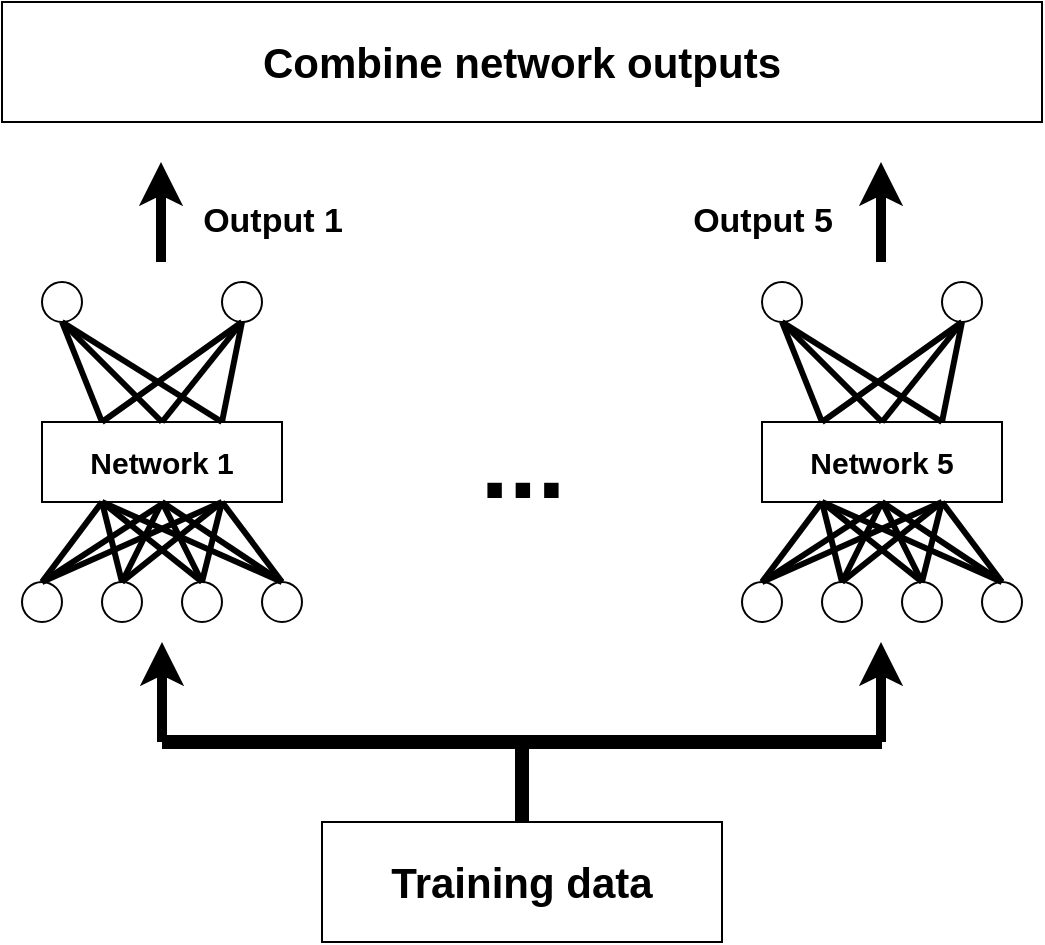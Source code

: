 <mxfile version="12.4.2" type="device" pages="1"><diagram id="aRPTPkJpYQcZ1WG5uTQn" name="Page-1"><mxGraphModel dx="1038" dy="580" grid="1" gridSize="10" guides="1" tooltips="1" connect="1" arrows="1" fold="1" page="1" pageScale="1" pageWidth="827" pageHeight="1169" math="0" shadow="0"><root><mxCell id="0"/><mxCell id="1" parent="0"/><mxCell id="TJyM9n4hX_1UMHJe_Tmc-1" value="&lt;font size=&quot;1&quot;&gt;&lt;b style=&quot;font-size: 21px&quot;&gt;Training data&lt;/b&gt;&lt;/font&gt;" style="rounded=0;whiteSpace=wrap;html=1;" vertex="1" parent="1"><mxGeometry x="280" y="470" width="200" height="60" as="geometry"/></mxCell><mxCell id="TJyM9n4hX_1UMHJe_Tmc-3" value="" style="endArrow=none;html=1;jumpSize=6;strokeWidth=7;" edge="1" parent="1"><mxGeometry width="50" height="50" relative="1" as="geometry"><mxPoint x="380" y="470" as="sourcePoint"/><mxPoint x="380" y="430" as="targetPoint"/></mxGeometry></mxCell><mxCell id="TJyM9n4hX_1UMHJe_Tmc-7" value="" style="endArrow=none;html=1;jumpSize=6;strokeWidth=7;" edge="1" parent="1"><mxGeometry width="50" height="50" relative="1" as="geometry"><mxPoint x="200" y="430" as="sourcePoint"/><mxPoint x="560" y="430" as="targetPoint"/></mxGeometry></mxCell><mxCell id="TJyM9n4hX_1UMHJe_Tmc-8" value="" style="endArrow=classic;html=1;jumpSize=6;strokeWidth=5;" edge="1" parent="1"><mxGeometry width="50" height="50" relative="1" as="geometry"><mxPoint x="200" y="430" as="sourcePoint"/><mxPoint x="200" y="380" as="targetPoint"/></mxGeometry></mxCell><mxCell id="TJyM9n4hX_1UMHJe_Tmc-9" value="" style="ellipse;whiteSpace=wrap;html=1;aspect=fixed;strokeColor=#000000;fillColor=#FFFFFF;" vertex="1" parent="1"><mxGeometry x="130" y="350" width="20" height="20" as="geometry"/></mxCell><mxCell id="TJyM9n4hX_1UMHJe_Tmc-10" value="" style="ellipse;whiteSpace=wrap;html=1;aspect=fixed;strokeColor=#000000;fillColor=#FFFFFF;" vertex="1" parent="1"><mxGeometry x="170" y="350" width="20" height="20" as="geometry"/></mxCell><mxCell id="TJyM9n4hX_1UMHJe_Tmc-11" value="" style="ellipse;whiteSpace=wrap;html=1;aspect=fixed;strokeColor=#000000;fillColor=#FFFFFF;" vertex="1" parent="1"><mxGeometry x="210" y="350" width="20" height="20" as="geometry"/></mxCell><mxCell id="TJyM9n4hX_1UMHJe_Tmc-14" value="" style="ellipse;whiteSpace=wrap;html=1;aspect=fixed;strokeColor=#000000;fillColor=#FFFFFF;" vertex="1" parent="1"><mxGeometry x="250" y="350" width="20" height="20" as="geometry"/></mxCell><mxCell id="TJyM9n4hX_1UMHJe_Tmc-18" value="&lt;b&gt;&lt;font style=&quot;font-size: 15px&quot;&gt;Network 1&lt;/font&gt;&lt;/b&gt;" style="rounded=0;whiteSpace=wrap;html=1;strokeColor=#000000;fillColor=#FFFFFF;" vertex="1" parent="1"><mxGeometry x="140" y="270" width="120" height="40" as="geometry"/></mxCell><mxCell id="TJyM9n4hX_1UMHJe_Tmc-21" value="" style="endArrow=none;html=1;jumpSize=6;strokeWidth=3;entryX=0.25;entryY=1;entryDx=0;entryDy=0;exitX=0.5;exitY=0;exitDx=0;exitDy=0;" edge="1" parent="1" source="TJyM9n4hX_1UMHJe_Tmc-9" target="TJyM9n4hX_1UMHJe_Tmc-18"><mxGeometry width="50" height="50" relative="1" as="geometry"><mxPoint x="80" y="530" as="sourcePoint"/><mxPoint x="80" y="490" as="targetPoint"/></mxGeometry></mxCell><mxCell id="TJyM9n4hX_1UMHJe_Tmc-22" value="" style="endArrow=none;html=1;jumpSize=6;strokeWidth=3;exitX=0.5;exitY=0;exitDx=0;exitDy=0;" edge="1" parent="1" source="TJyM9n4hX_1UMHJe_Tmc-9"><mxGeometry width="50" height="50" relative="1" as="geometry"><mxPoint x="150" y="360" as="sourcePoint"/><mxPoint x="200" y="311" as="targetPoint"/></mxGeometry></mxCell><mxCell id="TJyM9n4hX_1UMHJe_Tmc-23" value="" style="endArrow=none;html=1;jumpSize=6;strokeWidth=3;entryX=0.75;entryY=1;entryDx=0;entryDy=0;exitX=0.5;exitY=0;exitDx=0;exitDy=0;" edge="1" parent="1" source="TJyM9n4hX_1UMHJe_Tmc-9" target="TJyM9n4hX_1UMHJe_Tmc-18"><mxGeometry width="50" height="50" relative="1" as="geometry"><mxPoint x="160" y="370" as="sourcePoint"/><mxPoint x="190" y="330" as="targetPoint"/></mxGeometry></mxCell><mxCell id="TJyM9n4hX_1UMHJe_Tmc-24" value="" style="endArrow=none;html=1;jumpSize=6;strokeWidth=3;entryX=0.25;entryY=1;entryDx=0;entryDy=0;exitX=0.5;exitY=0;exitDx=0;exitDy=0;" edge="1" parent="1" source="TJyM9n4hX_1UMHJe_Tmc-10" target="TJyM9n4hX_1UMHJe_Tmc-18"><mxGeometry width="50" height="50" relative="1" as="geometry"><mxPoint x="170" y="380" as="sourcePoint"/><mxPoint x="200" y="340" as="targetPoint"/></mxGeometry></mxCell><mxCell id="TJyM9n4hX_1UMHJe_Tmc-25" value="" style="endArrow=none;html=1;jumpSize=6;strokeWidth=3;entryX=0.5;entryY=1;entryDx=0;entryDy=0;" edge="1" parent="1" target="TJyM9n4hX_1UMHJe_Tmc-18"><mxGeometry width="50" height="50" relative="1" as="geometry"><mxPoint x="180" y="350" as="sourcePoint"/><mxPoint x="210" y="350" as="targetPoint"/></mxGeometry></mxCell><mxCell id="TJyM9n4hX_1UMHJe_Tmc-26" value="" style="endArrow=none;html=1;jumpSize=6;strokeWidth=3;entryX=0.75;entryY=1;entryDx=0;entryDy=0;exitX=0.5;exitY=0;exitDx=0;exitDy=0;" edge="1" parent="1" source="TJyM9n4hX_1UMHJe_Tmc-10" target="TJyM9n4hX_1UMHJe_Tmc-18"><mxGeometry width="50" height="50" relative="1" as="geometry"><mxPoint x="190" y="400" as="sourcePoint"/><mxPoint x="220" y="360" as="targetPoint"/></mxGeometry></mxCell><mxCell id="TJyM9n4hX_1UMHJe_Tmc-27" value="" style="endArrow=none;html=1;jumpSize=6;strokeWidth=3;entryX=0.75;entryY=1;entryDx=0;entryDy=0;" edge="1" parent="1" target="TJyM9n4hX_1UMHJe_Tmc-18"><mxGeometry width="50" height="50" relative="1" as="geometry"><mxPoint x="220" y="350" as="sourcePoint"/><mxPoint x="230" y="370" as="targetPoint"/></mxGeometry></mxCell><mxCell id="TJyM9n4hX_1UMHJe_Tmc-28" value="" style="endArrow=none;html=1;jumpSize=6;strokeWidth=3;entryX=0.75;entryY=1;entryDx=0;entryDy=0;exitX=0.5;exitY=0;exitDx=0;exitDy=0;" edge="1" parent="1" source="TJyM9n4hX_1UMHJe_Tmc-14" target="TJyM9n4hX_1UMHJe_Tmc-18"><mxGeometry width="50" height="50" relative="1" as="geometry"><mxPoint x="210" y="420" as="sourcePoint"/><mxPoint x="240" y="380" as="targetPoint"/></mxGeometry></mxCell><mxCell id="TJyM9n4hX_1UMHJe_Tmc-29" value="" style="endArrow=none;html=1;jumpSize=6;strokeWidth=3;entryX=0.5;entryY=1;entryDx=0;entryDy=0;exitX=0.5;exitY=0;exitDx=0;exitDy=0;" edge="1" parent="1" source="TJyM9n4hX_1UMHJe_Tmc-11" target="TJyM9n4hX_1UMHJe_Tmc-18"><mxGeometry width="50" height="50" relative="1" as="geometry"><mxPoint x="340" y="300" as="sourcePoint"/><mxPoint x="370" y="260" as="targetPoint"/></mxGeometry></mxCell><mxCell id="TJyM9n4hX_1UMHJe_Tmc-30" value="" style="endArrow=none;html=1;jumpSize=6;strokeWidth=3;entryX=0.25;entryY=1;entryDx=0;entryDy=0;exitX=0.5;exitY=0;exitDx=0;exitDy=0;" edge="1" parent="1" source="TJyM9n4hX_1UMHJe_Tmc-11" target="TJyM9n4hX_1UMHJe_Tmc-18"><mxGeometry width="50" height="50" relative="1" as="geometry"><mxPoint x="350" y="310" as="sourcePoint"/><mxPoint x="380" y="270" as="targetPoint"/></mxGeometry></mxCell><mxCell id="TJyM9n4hX_1UMHJe_Tmc-31" value="" style="endArrow=none;html=1;jumpSize=6;strokeWidth=3;entryX=0.5;entryY=1;entryDx=0;entryDy=0;exitX=0.5;exitY=0;exitDx=0;exitDy=0;" edge="1" parent="1" source="TJyM9n4hX_1UMHJe_Tmc-14" target="TJyM9n4hX_1UMHJe_Tmc-18"><mxGeometry width="50" height="50" relative="1" as="geometry"><mxPoint x="360" y="320" as="sourcePoint"/><mxPoint x="390" y="280" as="targetPoint"/></mxGeometry></mxCell><mxCell id="TJyM9n4hX_1UMHJe_Tmc-32" value="" style="endArrow=none;html=1;jumpSize=6;strokeWidth=3;entryX=0.25;entryY=1;entryDx=0;entryDy=0;exitX=0.5;exitY=0;exitDx=0;exitDy=0;" edge="1" parent="1" source="TJyM9n4hX_1UMHJe_Tmc-14" target="TJyM9n4hX_1UMHJe_Tmc-18"><mxGeometry width="50" height="50" relative="1" as="geometry"><mxPoint x="370" y="330" as="sourcePoint"/><mxPoint x="400" y="290" as="targetPoint"/></mxGeometry></mxCell><mxCell id="TJyM9n4hX_1UMHJe_Tmc-33" value="" style="ellipse;whiteSpace=wrap;html=1;aspect=fixed;strokeColor=#000000;fillColor=#FFFFFF;" vertex="1" parent="1"><mxGeometry x="230" y="200" width="20" height="20" as="geometry"/></mxCell><mxCell id="TJyM9n4hX_1UMHJe_Tmc-34" value="" style="ellipse;whiteSpace=wrap;html=1;aspect=fixed;strokeColor=#000000;fillColor=#FFFFFF;" vertex="1" parent="1"><mxGeometry x="140" y="200" width="20" height="20" as="geometry"/></mxCell><mxCell id="TJyM9n4hX_1UMHJe_Tmc-37" value="" style="endArrow=none;html=1;jumpSize=6;strokeWidth=3;entryX=0.5;entryY=1;entryDx=0;entryDy=0;exitX=0.25;exitY=0;exitDx=0;exitDy=0;" edge="1" parent="1" source="TJyM9n4hX_1UMHJe_Tmc-18" target="TJyM9n4hX_1UMHJe_Tmc-33"><mxGeometry width="50" height="50" relative="1" as="geometry"><mxPoint x="450" y="260" as="sourcePoint"/><mxPoint x="360" y="220" as="targetPoint"/></mxGeometry></mxCell><mxCell id="TJyM9n4hX_1UMHJe_Tmc-38" value="" style="endArrow=none;html=1;jumpSize=6;strokeWidth=3;entryX=0.5;entryY=1;entryDx=0;entryDy=0;exitX=0.25;exitY=0;exitDx=0;exitDy=0;" edge="1" parent="1" source="TJyM9n4hX_1UMHJe_Tmc-18" target="TJyM9n4hX_1UMHJe_Tmc-34"><mxGeometry width="50" height="50" relative="1" as="geometry"><mxPoint x="460" y="270" as="sourcePoint"/><mxPoint x="370" y="230" as="targetPoint"/></mxGeometry></mxCell><mxCell id="TJyM9n4hX_1UMHJe_Tmc-39" value="" style="endArrow=none;html=1;jumpSize=6;strokeWidth=3;entryX=0.5;entryY=0;entryDx=0;entryDy=0;exitX=0.5;exitY=1;exitDx=0;exitDy=0;" edge="1" parent="1" source="TJyM9n4hX_1UMHJe_Tmc-33" target="TJyM9n4hX_1UMHJe_Tmc-18"><mxGeometry width="50" height="50" relative="1" as="geometry"><mxPoint x="470" y="280" as="sourcePoint"/><mxPoint x="380" y="240" as="targetPoint"/></mxGeometry></mxCell><mxCell id="TJyM9n4hX_1UMHJe_Tmc-40" value="" style="endArrow=none;html=1;jumpSize=6;strokeWidth=3;entryX=0.5;entryY=1;entryDx=0;entryDy=0;exitX=0.5;exitY=0;exitDx=0;exitDy=0;" edge="1" parent="1" source="TJyM9n4hX_1UMHJe_Tmc-18" target="TJyM9n4hX_1UMHJe_Tmc-34"><mxGeometry width="50" height="50" relative="1" as="geometry"><mxPoint x="480" y="290" as="sourcePoint"/><mxPoint x="390" y="250" as="targetPoint"/></mxGeometry></mxCell><mxCell id="TJyM9n4hX_1UMHJe_Tmc-41" value="" style="endArrow=none;html=1;jumpSize=6;strokeWidth=3;entryX=0.5;entryY=1;entryDx=0;entryDy=0;exitX=0.75;exitY=0;exitDx=0;exitDy=0;" edge="1" parent="1" source="TJyM9n4hX_1UMHJe_Tmc-18" target="TJyM9n4hX_1UMHJe_Tmc-33"><mxGeometry width="50" height="50" relative="1" as="geometry"><mxPoint x="490" y="300" as="sourcePoint"/><mxPoint x="400" y="260" as="targetPoint"/></mxGeometry></mxCell><mxCell id="TJyM9n4hX_1UMHJe_Tmc-42" value="" style="endArrow=none;html=1;jumpSize=6;strokeWidth=3;entryX=0.75;entryY=0;entryDx=0;entryDy=0;exitX=0.5;exitY=1;exitDx=0;exitDy=0;" edge="1" parent="1" source="TJyM9n4hX_1UMHJe_Tmc-34" target="TJyM9n4hX_1UMHJe_Tmc-18"><mxGeometry width="50" height="50" relative="1" as="geometry"><mxPoint x="500" y="310" as="sourcePoint"/><mxPoint x="410" y="270" as="targetPoint"/></mxGeometry></mxCell><mxCell id="TJyM9n4hX_1UMHJe_Tmc-44" value="" style="endArrow=classic;html=1;jumpSize=6;strokeWidth=5;" edge="1" parent="1"><mxGeometry width="50" height="50" relative="1" as="geometry"><mxPoint x="199.5" y="190" as="sourcePoint"/><mxPoint x="199.5" y="140" as="targetPoint"/></mxGeometry></mxCell><mxCell id="TJyM9n4hX_1UMHJe_Tmc-45" value="&lt;b&gt;&lt;font style=&quot;font-size: 17px&quot;&gt;Output 1&lt;/font&gt;&lt;/b&gt;" style="text;html=1;align=center;verticalAlign=middle;resizable=0;points=[];;autosize=1;" vertex="1" parent="1"><mxGeometry x="210" y="160" width="90" height="20" as="geometry"/></mxCell><mxCell id="TJyM9n4hX_1UMHJe_Tmc-46" value="&lt;b&gt;&lt;font style=&quot;font-size: 21px&quot;&gt;Combine network outputs&lt;/font&gt;&lt;/b&gt;" style="rounded=0;whiteSpace=wrap;html=1;" vertex="1" parent="1"><mxGeometry x="120" y="60" width="520" height="60" as="geometry"/></mxCell><mxCell id="TJyM9n4hX_1UMHJe_Tmc-48" value="&lt;b&gt;&lt;font style=&quot;font-size: 51px&quot;&gt;...&lt;/font&gt;&lt;/b&gt;" style="text;html=1;align=center;verticalAlign=middle;resizable=0;points=[];;autosize=1;" vertex="1" parent="1"><mxGeometry x="350" y="275" width="60" height="30" as="geometry"/></mxCell><mxCell id="TJyM9n4hX_1UMHJe_Tmc-49" value="" style="ellipse;whiteSpace=wrap;html=1;aspect=fixed;strokeColor=#000000;fillColor=#FFFFFF;" vertex="1" parent="1"><mxGeometry x="490" y="350" width="20" height="20" as="geometry"/></mxCell><mxCell id="TJyM9n4hX_1UMHJe_Tmc-50" value="" style="ellipse;whiteSpace=wrap;html=1;aspect=fixed;strokeColor=#000000;fillColor=#FFFFFF;" vertex="1" parent="1"><mxGeometry x="530" y="350" width="20" height="20" as="geometry"/></mxCell><mxCell id="TJyM9n4hX_1UMHJe_Tmc-51" value="" style="ellipse;whiteSpace=wrap;html=1;aspect=fixed;strokeColor=#000000;fillColor=#FFFFFF;" vertex="1" parent="1"><mxGeometry x="570" y="350" width="20" height="20" as="geometry"/></mxCell><mxCell id="TJyM9n4hX_1UMHJe_Tmc-52" value="" style="ellipse;whiteSpace=wrap;html=1;aspect=fixed;strokeColor=#000000;fillColor=#FFFFFF;" vertex="1" parent="1"><mxGeometry x="610" y="350" width="20" height="20" as="geometry"/></mxCell><mxCell id="TJyM9n4hX_1UMHJe_Tmc-53" value="&lt;b&gt;&lt;font style=&quot;font-size: 15px&quot;&gt;Network 5&lt;br&gt;&lt;/font&gt;&lt;/b&gt;" style="rounded=0;whiteSpace=wrap;html=1;strokeColor=#000000;fillColor=#FFFFFF;" vertex="1" parent="1"><mxGeometry x="500" y="270" width="120" height="40" as="geometry"/></mxCell><mxCell id="TJyM9n4hX_1UMHJe_Tmc-54" value="" style="endArrow=none;html=1;jumpSize=6;strokeWidth=3;entryX=0.25;entryY=1;entryDx=0;entryDy=0;exitX=0.5;exitY=0;exitDx=0;exitDy=0;" edge="1" parent="1" source="TJyM9n4hX_1UMHJe_Tmc-49" target="TJyM9n4hX_1UMHJe_Tmc-53"><mxGeometry width="50" height="50" relative="1" as="geometry"><mxPoint x="440" y="530" as="sourcePoint"/><mxPoint x="440" y="490" as="targetPoint"/></mxGeometry></mxCell><mxCell id="TJyM9n4hX_1UMHJe_Tmc-55" value="" style="endArrow=none;html=1;jumpSize=6;strokeWidth=3;exitX=0.5;exitY=0;exitDx=0;exitDy=0;" edge="1" parent="1" source="TJyM9n4hX_1UMHJe_Tmc-49"><mxGeometry width="50" height="50" relative="1" as="geometry"><mxPoint x="510" y="360" as="sourcePoint"/><mxPoint x="560" y="311" as="targetPoint"/></mxGeometry></mxCell><mxCell id="TJyM9n4hX_1UMHJe_Tmc-56" value="" style="endArrow=none;html=1;jumpSize=6;strokeWidth=3;entryX=0.75;entryY=1;entryDx=0;entryDy=0;exitX=0.5;exitY=0;exitDx=0;exitDy=0;" edge="1" parent="1" source="TJyM9n4hX_1UMHJe_Tmc-49" target="TJyM9n4hX_1UMHJe_Tmc-53"><mxGeometry width="50" height="50" relative="1" as="geometry"><mxPoint x="520" y="370" as="sourcePoint"/><mxPoint x="550" y="330" as="targetPoint"/></mxGeometry></mxCell><mxCell id="TJyM9n4hX_1UMHJe_Tmc-57" value="" style="endArrow=none;html=1;jumpSize=6;strokeWidth=3;entryX=0.25;entryY=1;entryDx=0;entryDy=0;exitX=0.5;exitY=0;exitDx=0;exitDy=0;" edge="1" parent="1" source="TJyM9n4hX_1UMHJe_Tmc-50" target="TJyM9n4hX_1UMHJe_Tmc-53"><mxGeometry width="50" height="50" relative="1" as="geometry"><mxPoint x="530" y="380" as="sourcePoint"/><mxPoint x="560" y="340" as="targetPoint"/></mxGeometry></mxCell><mxCell id="TJyM9n4hX_1UMHJe_Tmc-58" value="" style="endArrow=none;html=1;jumpSize=6;strokeWidth=3;entryX=0.5;entryY=1;entryDx=0;entryDy=0;" edge="1" parent="1" target="TJyM9n4hX_1UMHJe_Tmc-53"><mxGeometry width="50" height="50" relative="1" as="geometry"><mxPoint x="540" y="350" as="sourcePoint"/><mxPoint x="570" y="350" as="targetPoint"/></mxGeometry></mxCell><mxCell id="TJyM9n4hX_1UMHJe_Tmc-59" value="" style="endArrow=none;html=1;jumpSize=6;strokeWidth=3;entryX=0.75;entryY=1;entryDx=0;entryDy=0;exitX=0.5;exitY=0;exitDx=0;exitDy=0;" edge="1" parent="1" source="TJyM9n4hX_1UMHJe_Tmc-50" target="TJyM9n4hX_1UMHJe_Tmc-53"><mxGeometry width="50" height="50" relative="1" as="geometry"><mxPoint x="550" y="400" as="sourcePoint"/><mxPoint x="580" y="360" as="targetPoint"/></mxGeometry></mxCell><mxCell id="TJyM9n4hX_1UMHJe_Tmc-60" value="" style="endArrow=none;html=1;jumpSize=6;strokeWidth=3;entryX=0.75;entryY=1;entryDx=0;entryDy=0;" edge="1" parent="1" target="TJyM9n4hX_1UMHJe_Tmc-53"><mxGeometry width="50" height="50" relative="1" as="geometry"><mxPoint x="580" y="350" as="sourcePoint"/><mxPoint x="590" y="370" as="targetPoint"/></mxGeometry></mxCell><mxCell id="TJyM9n4hX_1UMHJe_Tmc-61" value="" style="endArrow=none;html=1;jumpSize=6;strokeWidth=3;entryX=0.75;entryY=1;entryDx=0;entryDy=0;exitX=0.5;exitY=0;exitDx=0;exitDy=0;" edge="1" parent="1" source="TJyM9n4hX_1UMHJe_Tmc-52" target="TJyM9n4hX_1UMHJe_Tmc-53"><mxGeometry width="50" height="50" relative="1" as="geometry"><mxPoint x="570" y="420" as="sourcePoint"/><mxPoint x="600" y="380" as="targetPoint"/></mxGeometry></mxCell><mxCell id="TJyM9n4hX_1UMHJe_Tmc-62" value="" style="endArrow=none;html=1;jumpSize=6;strokeWidth=3;entryX=0.5;entryY=1;entryDx=0;entryDy=0;exitX=0.5;exitY=0;exitDx=0;exitDy=0;" edge="1" parent="1" source="TJyM9n4hX_1UMHJe_Tmc-51" target="TJyM9n4hX_1UMHJe_Tmc-53"><mxGeometry width="50" height="50" relative="1" as="geometry"><mxPoint x="700" y="300" as="sourcePoint"/><mxPoint x="730" y="260" as="targetPoint"/></mxGeometry></mxCell><mxCell id="TJyM9n4hX_1UMHJe_Tmc-63" value="" style="endArrow=none;html=1;jumpSize=6;strokeWidth=3;entryX=0.25;entryY=1;entryDx=0;entryDy=0;exitX=0.5;exitY=0;exitDx=0;exitDy=0;" edge="1" parent="1" source="TJyM9n4hX_1UMHJe_Tmc-51" target="TJyM9n4hX_1UMHJe_Tmc-53"><mxGeometry width="50" height="50" relative="1" as="geometry"><mxPoint x="710" y="310" as="sourcePoint"/><mxPoint x="740" y="270" as="targetPoint"/></mxGeometry></mxCell><mxCell id="TJyM9n4hX_1UMHJe_Tmc-64" value="" style="endArrow=none;html=1;jumpSize=6;strokeWidth=3;entryX=0.5;entryY=1;entryDx=0;entryDy=0;exitX=0.5;exitY=0;exitDx=0;exitDy=0;" edge="1" parent="1" source="TJyM9n4hX_1UMHJe_Tmc-52" target="TJyM9n4hX_1UMHJe_Tmc-53"><mxGeometry width="50" height="50" relative="1" as="geometry"><mxPoint x="720" y="320" as="sourcePoint"/><mxPoint x="750" y="280" as="targetPoint"/></mxGeometry></mxCell><mxCell id="TJyM9n4hX_1UMHJe_Tmc-65" value="" style="endArrow=none;html=1;jumpSize=6;strokeWidth=3;entryX=0.25;entryY=1;entryDx=0;entryDy=0;exitX=0.5;exitY=0;exitDx=0;exitDy=0;" edge="1" parent="1" source="TJyM9n4hX_1UMHJe_Tmc-52" target="TJyM9n4hX_1UMHJe_Tmc-53"><mxGeometry width="50" height="50" relative="1" as="geometry"><mxPoint x="730" y="330" as="sourcePoint"/><mxPoint x="760" y="290" as="targetPoint"/></mxGeometry></mxCell><mxCell id="TJyM9n4hX_1UMHJe_Tmc-66" value="" style="ellipse;whiteSpace=wrap;html=1;aspect=fixed;strokeColor=#000000;fillColor=#FFFFFF;" vertex="1" parent="1"><mxGeometry x="590" y="200" width="20" height="20" as="geometry"/></mxCell><mxCell id="TJyM9n4hX_1UMHJe_Tmc-67" value="" style="ellipse;whiteSpace=wrap;html=1;aspect=fixed;strokeColor=#000000;fillColor=#FFFFFF;" vertex="1" parent="1"><mxGeometry x="500" y="200" width="20" height="20" as="geometry"/></mxCell><mxCell id="TJyM9n4hX_1UMHJe_Tmc-68" value="" style="endArrow=none;html=1;jumpSize=6;strokeWidth=3;entryX=0.5;entryY=1;entryDx=0;entryDy=0;exitX=0.25;exitY=0;exitDx=0;exitDy=0;" edge="1" parent="1" source="TJyM9n4hX_1UMHJe_Tmc-53" target="TJyM9n4hX_1UMHJe_Tmc-66"><mxGeometry width="50" height="50" relative="1" as="geometry"><mxPoint x="810" y="260" as="sourcePoint"/><mxPoint x="720" y="220" as="targetPoint"/></mxGeometry></mxCell><mxCell id="TJyM9n4hX_1UMHJe_Tmc-69" value="" style="endArrow=none;html=1;jumpSize=6;strokeWidth=3;entryX=0.5;entryY=1;entryDx=0;entryDy=0;exitX=0.25;exitY=0;exitDx=0;exitDy=0;" edge="1" parent="1" source="TJyM9n4hX_1UMHJe_Tmc-53" target="TJyM9n4hX_1UMHJe_Tmc-67"><mxGeometry width="50" height="50" relative="1" as="geometry"><mxPoint x="820" y="270" as="sourcePoint"/><mxPoint x="730" y="230" as="targetPoint"/></mxGeometry></mxCell><mxCell id="TJyM9n4hX_1UMHJe_Tmc-70" value="" style="endArrow=none;html=1;jumpSize=6;strokeWidth=3;entryX=0.5;entryY=0;entryDx=0;entryDy=0;exitX=0.5;exitY=1;exitDx=0;exitDy=0;" edge="1" parent="1" source="TJyM9n4hX_1UMHJe_Tmc-66" target="TJyM9n4hX_1UMHJe_Tmc-53"><mxGeometry width="50" height="50" relative="1" as="geometry"><mxPoint x="830" y="280" as="sourcePoint"/><mxPoint x="740" y="240" as="targetPoint"/></mxGeometry></mxCell><mxCell id="TJyM9n4hX_1UMHJe_Tmc-71" value="" style="endArrow=none;html=1;jumpSize=6;strokeWidth=3;entryX=0.5;entryY=1;entryDx=0;entryDy=0;exitX=0.5;exitY=0;exitDx=0;exitDy=0;" edge="1" parent="1" source="TJyM9n4hX_1UMHJe_Tmc-53" target="TJyM9n4hX_1UMHJe_Tmc-67"><mxGeometry width="50" height="50" relative="1" as="geometry"><mxPoint x="840" y="290" as="sourcePoint"/><mxPoint x="750" y="250" as="targetPoint"/></mxGeometry></mxCell><mxCell id="TJyM9n4hX_1UMHJe_Tmc-72" value="" style="endArrow=none;html=1;jumpSize=6;strokeWidth=3;entryX=0.5;entryY=1;entryDx=0;entryDy=0;exitX=0.75;exitY=0;exitDx=0;exitDy=0;" edge="1" parent="1" source="TJyM9n4hX_1UMHJe_Tmc-53" target="TJyM9n4hX_1UMHJe_Tmc-66"><mxGeometry width="50" height="50" relative="1" as="geometry"><mxPoint x="850" y="300" as="sourcePoint"/><mxPoint x="760" y="260" as="targetPoint"/></mxGeometry></mxCell><mxCell id="TJyM9n4hX_1UMHJe_Tmc-73" value="" style="endArrow=none;html=1;jumpSize=6;strokeWidth=3;entryX=0.75;entryY=0;entryDx=0;entryDy=0;exitX=0.5;exitY=1;exitDx=0;exitDy=0;" edge="1" parent="1" source="TJyM9n4hX_1UMHJe_Tmc-67" target="TJyM9n4hX_1UMHJe_Tmc-53"><mxGeometry width="50" height="50" relative="1" as="geometry"><mxPoint x="860" y="310" as="sourcePoint"/><mxPoint x="770" y="270" as="targetPoint"/></mxGeometry></mxCell><mxCell id="TJyM9n4hX_1UMHJe_Tmc-74" value="" style="endArrow=classic;html=1;jumpSize=6;strokeWidth=5;" edge="1" parent="1"><mxGeometry width="50" height="50" relative="1" as="geometry"><mxPoint x="559.5" y="190" as="sourcePoint"/><mxPoint x="559.5" y="140" as="targetPoint"/></mxGeometry></mxCell><mxCell id="TJyM9n4hX_1UMHJe_Tmc-75" value="&lt;b&gt;&lt;font style=&quot;font-size: 17px&quot;&gt;Output 5&lt;/font&gt;&lt;/b&gt;" style="text;html=1;align=center;verticalAlign=middle;resizable=0;points=[];;autosize=1;" vertex="1" parent="1"><mxGeometry x="455" y="160" width="90" height="20" as="geometry"/></mxCell><mxCell id="TJyM9n4hX_1UMHJe_Tmc-76" value="" style="endArrow=classic;html=1;jumpSize=6;strokeWidth=5;" edge="1" parent="1"><mxGeometry width="50" height="50" relative="1" as="geometry"><mxPoint x="559.5" y="430" as="sourcePoint"/><mxPoint x="559.5" y="380" as="targetPoint"/></mxGeometry></mxCell></root></mxGraphModel></diagram></mxfile>